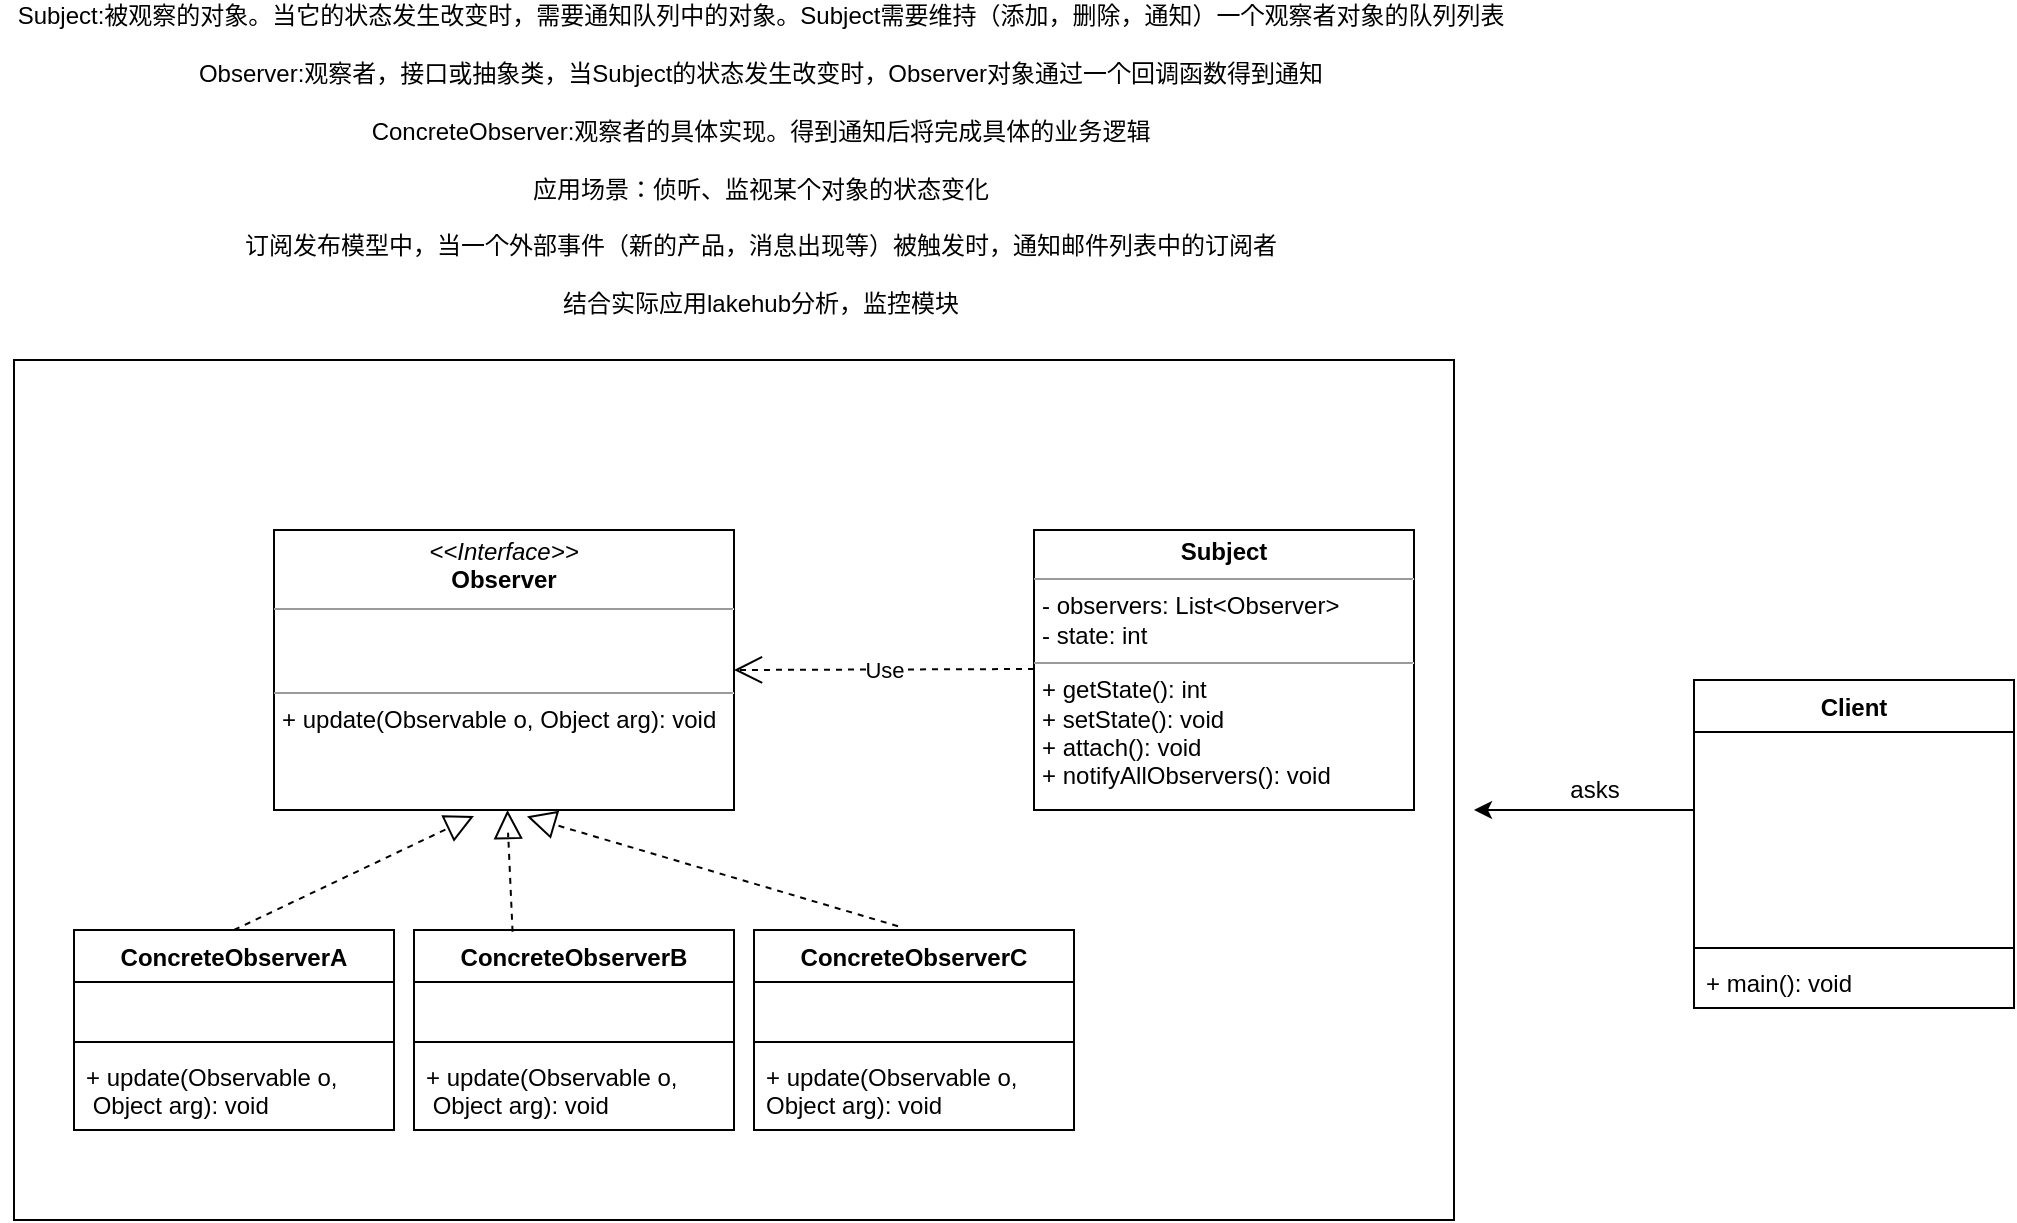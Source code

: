 <mxfile version="14.6.13" type="device"><diagram id="C5RBs43oDa-KdzZeNtuy" name="Page-1"><mxGraphModel dx="2106" dy="1093" grid="1" gridSize="10" guides="1" tooltips="1" connect="1" arrows="1" fold="1" page="1" pageScale="1" pageWidth="827" pageHeight="1169" math="0" shadow="0"><root><mxCell id="WIyWlLk6GJQsqaUBKTNV-0"/><mxCell id="WIyWlLk6GJQsqaUBKTNV-1" parent="WIyWlLk6GJQsqaUBKTNV-0"/><mxCell id="tK60tonk8hPPGUEJOMPt-4" value="&lt;p style=&quot;margin: 0px ; margin-top: 4px ; text-align: center&quot;&gt;&lt;b&gt;Subject&lt;/b&gt;&lt;/p&gt;&lt;hr size=&quot;1&quot;&gt;&lt;p style=&quot;margin: 0px ; margin-left: 4px&quot;&gt;- observers: List&amp;lt;Observer&amp;gt;&lt;br&gt;- state: int&lt;/p&gt;&lt;hr size=&quot;1&quot;&gt;&lt;p style=&quot;margin: 0px ; margin-left: 4px&quot;&gt;+ getState(): int&lt;br&gt;+ setState(): void&lt;/p&gt;&lt;p style=&quot;margin: 0px ; margin-left: 4px&quot;&gt;+ attach(): void&lt;/p&gt;&lt;p style=&quot;margin: 0px ; margin-left: 4px&quot;&gt;+ notifyAllObservers(): void&lt;/p&gt;" style="verticalAlign=top;align=left;overflow=fill;fontSize=12;fontFamily=Helvetica;html=1;" vertex="1" parent="WIyWlLk6GJQsqaUBKTNV-1"><mxGeometry x="550" y="285" width="190" height="140" as="geometry"/></mxCell><mxCell id="tK60tonk8hPPGUEJOMPt-16" value="&lt;p style=&quot;margin: 0px ; margin-top: 4px ; text-align: center&quot;&gt;&lt;i&gt;&amp;lt;&amp;lt;Interface&amp;gt;&amp;gt;&lt;/i&gt;&lt;br&gt;&lt;b&gt;Observer&lt;/b&gt;&lt;/p&gt;&lt;hr size=&quot;1&quot;&gt;&lt;p style=&quot;margin: 0px ; margin-left: 4px&quot;&gt;&amp;nbsp;&lt;br&gt;&amp;nbsp;&amp;nbsp;&lt;/p&gt;&lt;hr size=&quot;1&quot;&gt;&lt;p style=&quot;margin: 0px ; margin-left: 4px&quot;&gt;+ update(Observable o, Object arg): void&lt;br&gt;&lt;/p&gt;" style="verticalAlign=top;align=left;overflow=fill;fontSize=12;fontFamily=Helvetica;html=1;" vertex="1" parent="WIyWlLk6GJQsqaUBKTNV-1"><mxGeometry x="170" y="285" width="230" height="140" as="geometry"/></mxCell><mxCell id="tK60tonk8hPPGUEJOMPt-17" value="Use" style="endArrow=open;endSize=12;dashed=1;html=1;" edge="1" parent="WIyWlLk6GJQsqaUBKTNV-1"><mxGeometry width="160" relative="1" as="geometry"><mxPoint x="550" y="354.5" as="sourcePoint"/><mxPoint x="400" y="355" as="targetPoint"/></mxGeometry></mxCell><mxCell id="tK60tonk8hPPGUEJOMPt-18" value="ConcreteObserverB" style="swimlane;fontStyle=1;align=center;verticalAlign=top;childLayout=stackLayout;horizontal=1;startSize=26;horizontalStack=0;resizeParent=1;resizeParentMax=0;resizeLast=0;collapsible=1;marginBottom=0;" vertex="1" parent="WIyWlLk6GJQsqaUBKTNV-1"><mxGeometry x="240" y="485" width="160" height="100" as="geometry"/></mxCell><mxCell id="tK60tonk8hPPGUEJOMPt-19" value=" " style="text;strokeColor=none;fillColor=none;align=left;verticalAlign=top;spacingLeft=4;spacingRight=4;overflow=hidden;rotatable=0;points=[[0,0.5],[1,0.5]];portConstraint=eastwest;" vertex="1" parent="tK60tonk8hPPGUEJOMPt-18"><mxGeometry y="26" width="160" height="26" as="geometry"/></mxCell><mxCell id="tK60tonk8hPPGUEJOMPt-20" value="" style="line;strokeWidth=1;fillColor=none;align=left;verticalAlign=middle;spacingTop=-1;spacingLeft=3;spacingRight=3;rotatable=0;labelPosition=right;points=[];portConstraint=eastwest;" vertex="1" parent="tK60tonk8hPPGUEJOMPt-18"><mxGeometry y="52" width="160" height="8" as="geometry"/></mxCell><mxCell id="tK60tonk8hPPGUEJOMPt-21" value="+ update(Observable o,&#10; Object arg): void" style="text;strokeColor=none;fillColor=none;align=left;verticalAlign=top;spacingLeft=4;spacingRight=4;overflow=hidden;rotatable=0;points=[[0,0.5],[1,0.5]];portConstraint=eastwest;" vertex="1" parent="tK60tonk8hPPGUEJOMPt-18"><mxGeometry y="60" width="160" height="40" as="geometry"/></mxCell><mxCell id="tK60tonk8hPPGUEJOMPt-22" value="ConcreteObserverA" style="swimlane;fontStyle=1;align=center;verticalAlign=top;childLayout=stackLayout;horizontal=1;startSize=26;horizontalStack=0;resizeParent=1;resizeParentMax=0;resizeLast=0;collapsible=1;marginBottom=0;" vertex="1" parent="WIyWlLk6GJQsqaUBKTNV-1"><mxGeometry x="70" y="485" width="160" height="100" as="geometry"/></mxCell><mxCell id="tK60tonk8hPPGUEJOMPt-23" value=" " style="text;strokeColor=none;fillColor=none;align=left;verticalAlign=top;spacingLeft=4;spacingRight=4;overflow=hidden;rotatable=0;points=[[0,0.5],[1,0.5]];portConstraint=eastwest;" vertex="1" parent="tK60tonk8hPPGUEJOMPt-22"><mxGeometry y="26" width="160" height="26" as="geometry"/></mxCell><mxCell id="tK60tonk8hPPGUEJOMPt-24" value="" style="line;strokeWidth=1;fillColor=none;align=left;verticalAlign=middle;spacingTop=-1;spacingLeft=3;spacingRight=3;rotatable=0;labelPosition=right;points=[];portConstraint=eastwest;" vertex="1" parent="tK60tonk8hPPGUEJOMPt-22"><mxGeometry y="52" width="160" height="8" as="geometry"/></mxCell><mxCell id="tK60tonk8hPPGUEJOMPt-25" value="+ update(Observable o,&#10; Object arg): void" style="text;strokeColor=none;fillColor=none;align=left;verticalAlign=top;spacingLeft=4;spacingRight=4;overflow=hidden;rotatable=0;points=[[0,0.5],[1,0.5]];portConstraint=eastwest;" vertex="1" parent="tK60tonk8hPPGUEJOMPt-22"><mxGeometry y="60" width="160" height="40" as="geometry"/></mxCell><mxCell id="tK60tonk8hPPGUEJOMPt-26" value="ConcreteObserverC" style="swimlane;fontStyle=1;align=center;verticalAlign=top;childLayout=stackLayout;horizontal=1;startSize=26;horizontalStack=0;resizeParent=1;resizeParentMax=0;resizeLast=0;collapsible=1;marginBottom=0;" vertex="1" parent="WIyWlLk6GJQsqaUBKTNV-1"><mxGeometry x="410" y="485" width="160" height="100" as="geometry"/></mxCell><mxCell id="tK60tonk8hPPGUEJOMPt-27" value=" " style="text;strokeColor=none;fillColor=none;align=left;verticalAlign=top;spacingLeft=4;spacingRight=4;overflow=hidden;rotatable=0;points=[[0,0.5],[1,0.5]];portConstraint=eastwest;" vertex="1" parent="tK60tonk8hPPGUEJOMPt-26"><mxGeometry y="26" width="160" height="26" as="geometry"/></mxCell><mxCell id="tK60tonk8hPPGUEJOMPt-28" value="" style="line;strokeWidth=1;fillColor=none;align=left;verticalAlign=middle;spacingTop=-1;spacingLeft=3;spacingRight=3;rotatable=0;labelPosition=right;points=[];portConstraint=eastwest;" vertex="1" parent="tK60tonk8hPPGUEJOMPt-26"><mxGeometry y="52" width="160" height="8" as="geometry"/></mxCell><mxCell id="tK60tonk8hPPGUEJOMPt-29" value="+ update(Observable o, &#10;Object arg): void" style="text;strokeColor=none;fillColor=none;align=left;verticalAlign=top;spacingLeft=4;spacingRight=4;overflow=hidden;rotatable=0;points=[[0,0.5],[1,0.5]];portConstraint=eastwest;" vertex="1" parent="tK60tonk8hPPGUEJOMPt-26"><mxGeometry y="60" width="160" height="40" as="geometry"/></mxCell><mxCell id="tK60tonk8hPPGUEJOMPt-33" value="" style="endArrow=block;dashed=1;endFill=0;endSize=12;html=1;exitX=0.308;exitY=0.009;exitDx=0;exitDy=0;exitPerimeter=0;" edge="1" parent="WIyWlLk6GJQsqaUBKTNV-1" source="tK60tonk8hPPGUEJOMPt-18" target="tK60tonk8hPPGUEJOMPt-16"><mxGeometry width="160" relative="1" as="geometry"><mxPoint x="340" y="615" as="sourcePoint"/><mxPoint x="320" y="695" as="targetPoint"/><Array as="points"><mxPoint x="287" y="435"/></Array></mxGeometry></mxCell><mxCell id="tK60tonk8hPPGUEJOMPt-35" value="" style="endArrow=block;dashed=1;endFill=0;endSize=12;html=1;exitX=0.5;exitY=0;exitDx=0;exitDy=0;entryX=0.435;entryY=1.023;entryDx=0;entryDy=0;entryPerimeter=0;" edge="1" parent="WIyWlLk6GJQsqaUBKTNV-1" source="tK60tonk8hPPGUEJOMPt-22" target="tK60tonk8hPPGUEJOMPt-16"><mxGeometry width="160" relative="1" as="geometry"><mxPoint x="110" y="475" as="sourcePoint"/><mxPoint x="280" y="435" as="targetPoint"/><Array as="points"><mxPoint x="270" y="428"/></Array></mxGeometry></mxCell><mxCell id="tK60tonk8hPPGUEJOMPt-36" value="" style="endArrow=block;dashed=1;endFill=0;endSize=12;html=1;exitX=0.45;exitY=-0.019;exitDx=0;exitDy=0;entryX=0.55;entryY=1.023;entryDx=0;entryDy=0;entryPerimeter=0;exitPerimeter=0;" edge="1" parent="WIyWlLk6GJQsqaUBKTNV-1" source="tK60tonk8hPPGUEJOMPt-26" target="tK60tonk8hPPGUEJOMPt-16"><mxGeometry width="160" relative="1" as="geometry"><mxPoint x="460" y="485" as="sourcePoint"/><mxPoint x="600" y="425" as="targetPoint"/></mxGeometry></mxCell><mxCell id="tK60tonk8hPPGUEJOMPt-39" value="" style="rounded=0;whiteSpace=wrap;html=1;fillColor=none;" vertex="1" parent="WIyWlLk6GJQsqaUBKTNV-1"><mxGeometry x="40" y="200" width="720" height="430" as="geometry"/></mxCell><mxCell id="tK60tonk8hPPGUEJOMPt-40" value="Client" style="swimlane;fontStyle=1;align=center;verticalAlign=top;childLayout=stackLayout;horizontal=1;startSize=26;horizontalStack=0;resizeParent=1;resizeParentMax=0;resizeLast=0;collapsible=1;marginBottom=0;fillColor=none;" vertex="1" parent="WIyWlLk6GJQsqaUBKTNV-1"><mxGeometry x="880" y="360" width="160" height="164" as="geometry"/></mxCell><mxCell id="tK60tonk8hPPGUEJOMPt-48" value=" " style="text;strokeColor=none;fillColor=none;align=left;verticalAlign=top;spacingLeft=4;spacingRight=4;overflow=hidden;rotatable=0;points=[[0,0.5],[1,0.5]];portConstraint=eastwest;" vertex="1" parent="tK60tonk8hPPGUEJOMPt-40"><mxGeometry y="26" width="160" height="26" as="geometry"/></mxCell><mxCell id="tK60tonk8hPPGUEJOMPt-47" value=" " style="text;strokeColor=none;fillColor=none;align=left;verticalAlign=top;spacingLeft=4;spacingRight=4;overflow=hidden;rotatable=0;points=[[0,0.5],[1,0.5]];portConstraint=eastwest;" vertex="1" parent="tK60tonk8hPPGUEJOMPt-40"><mxGeometry y="52" width="160" height="26" as="geometry"/></mxCell><mxCell id="tK60tonk8hPPGUEJOMPt-46" value=" " style="text;strokeColor=none;fillColor=none;align=left;verticalAlign=top;spacingLeft=4;spacingRight=4;overflow=hidden;rotatable=0;points=[[0,0.5],[1,0.5]];portConstraint=eastwest;" vertex="1" parent="tK60tonk8hPPGUEJOMPt-40"><mxGeometry y="78" width="160" height="26" as="geometry"/></mxCell><mxCell id="tK60tonk8hPPGUEJOMPt-41" value=" " style="text;strokeColor=none;fillColor=none;align=left;verticalAlign=top;spacingLeft=4;spacingRight=4;overflow=hidden;rotatable=0;points=[[0,0.5],[1,0.5]];portConstraint=eastwest;" vertex="1" parent="tK60tonk8hPPGUEJOMPt-40"><mxGeometry y="104" width="160" height="26" as="geometry"/></mxCell><mxCell id="tK60tonk8hPPGUEJOMPt-42" value="" style="line;strokeWidth=1;fillColor=none;align=left;verticalAlign=middle;spacingTop=-1;spacingLeft=3;spacingRight=3;rotatable=0;labelPosition=right;points=[];portConstraint=eastwest;" vertex="1" parent="tK60tonk8hPPGUEJOMPt-40"><mxGeometry y="130" width="160" height="8" as="geometry"/></mxCell><mxCell id="tK60tonk8hPPGUEJOMPt-43" value="+ main(): void" style="text;strokeColor=none;fillColor=none;align=left;verticalAlign=top;spacingLeft=4;spacingRight=4;overflow=hidden;rotatable=0;points=[[0,0.5],[1,0.5]];portConstraint=eastwest;" vertex="1" parent="tK60tonk8hPPGUEJOMPt-40"><mxGeometry y="138" width="160" height="26" as="geometry"/></mxCell><mxCell id="tK60tonk8hPPGUEJOMPt-50" style="edgeStyle=orthogonalEdgeStyle;rounded=0;orthogonalLoop=1;jettySize=auto;html=1;" edge="1" parent="WIyWlLk6GJQsqaUBKTNV-1" source="tK60tonk8hPPGUEJOMPt-47"><mxGeometry relative="1" as="geometry"><mxPoint x="770" y="425" as="targetPoint"/></mxGeometry></mxCell><mxCell id="tK60tonk8hPPGUEJOMPt-51" value="asks" style="text;html=1;align=center;verticalAlign=middle;resizable=0;points=[];autosize=1;strokeColor=none;" vertex="1" parent="WIyWlLk6GJQsqaUBKTNV-1"><mxGeometry x="810" y="405" width="40" height="20" as="geometry"/></mxCell><mxCell id="tK60tonk8hPPGUEJOMPt-52" value="Subject:被观察的对象。当它的状态发生改变时，需要通知队列中的对象。Subject需要维持（添加，删除，通知）一个观察者对象的队列列表&lt;br&gt;&lt;br&gt;Observer:观察者，接口或抽象类，当Subject的状态发生改变时，Observer对象通过一个回调函数得到通知&lt;br&gt;&lt;br&gt;ConcreteObserver:观察者的具体实现。得到通知后将完成具体的业务逻辑&lt;br&gt;&lt;br&gt;应用场景：侦听、监视某个对象的状态变化&lt;br&gt;&lt;br&gt;订阅发布模型中，当一个外部事件（新的产品，消息出现等）被触发时，通知邮件列表中的订阅者&lt;br&gt;&lt;br&gt;结合实际应用lakehub分析，监控模块" style="text;html=1;align=center;verticalAlign=middle;resizable=0;points=[];autosize=1;strokeColor=none;" vertex="1" parent="WIyWlLk6GJQsqaUBKTNV-1"><mxGeometry x="33" y="20" width="760" height="160" as="geometry"/></mxCell></root></mxGraphModel></diagram></mxfile>
